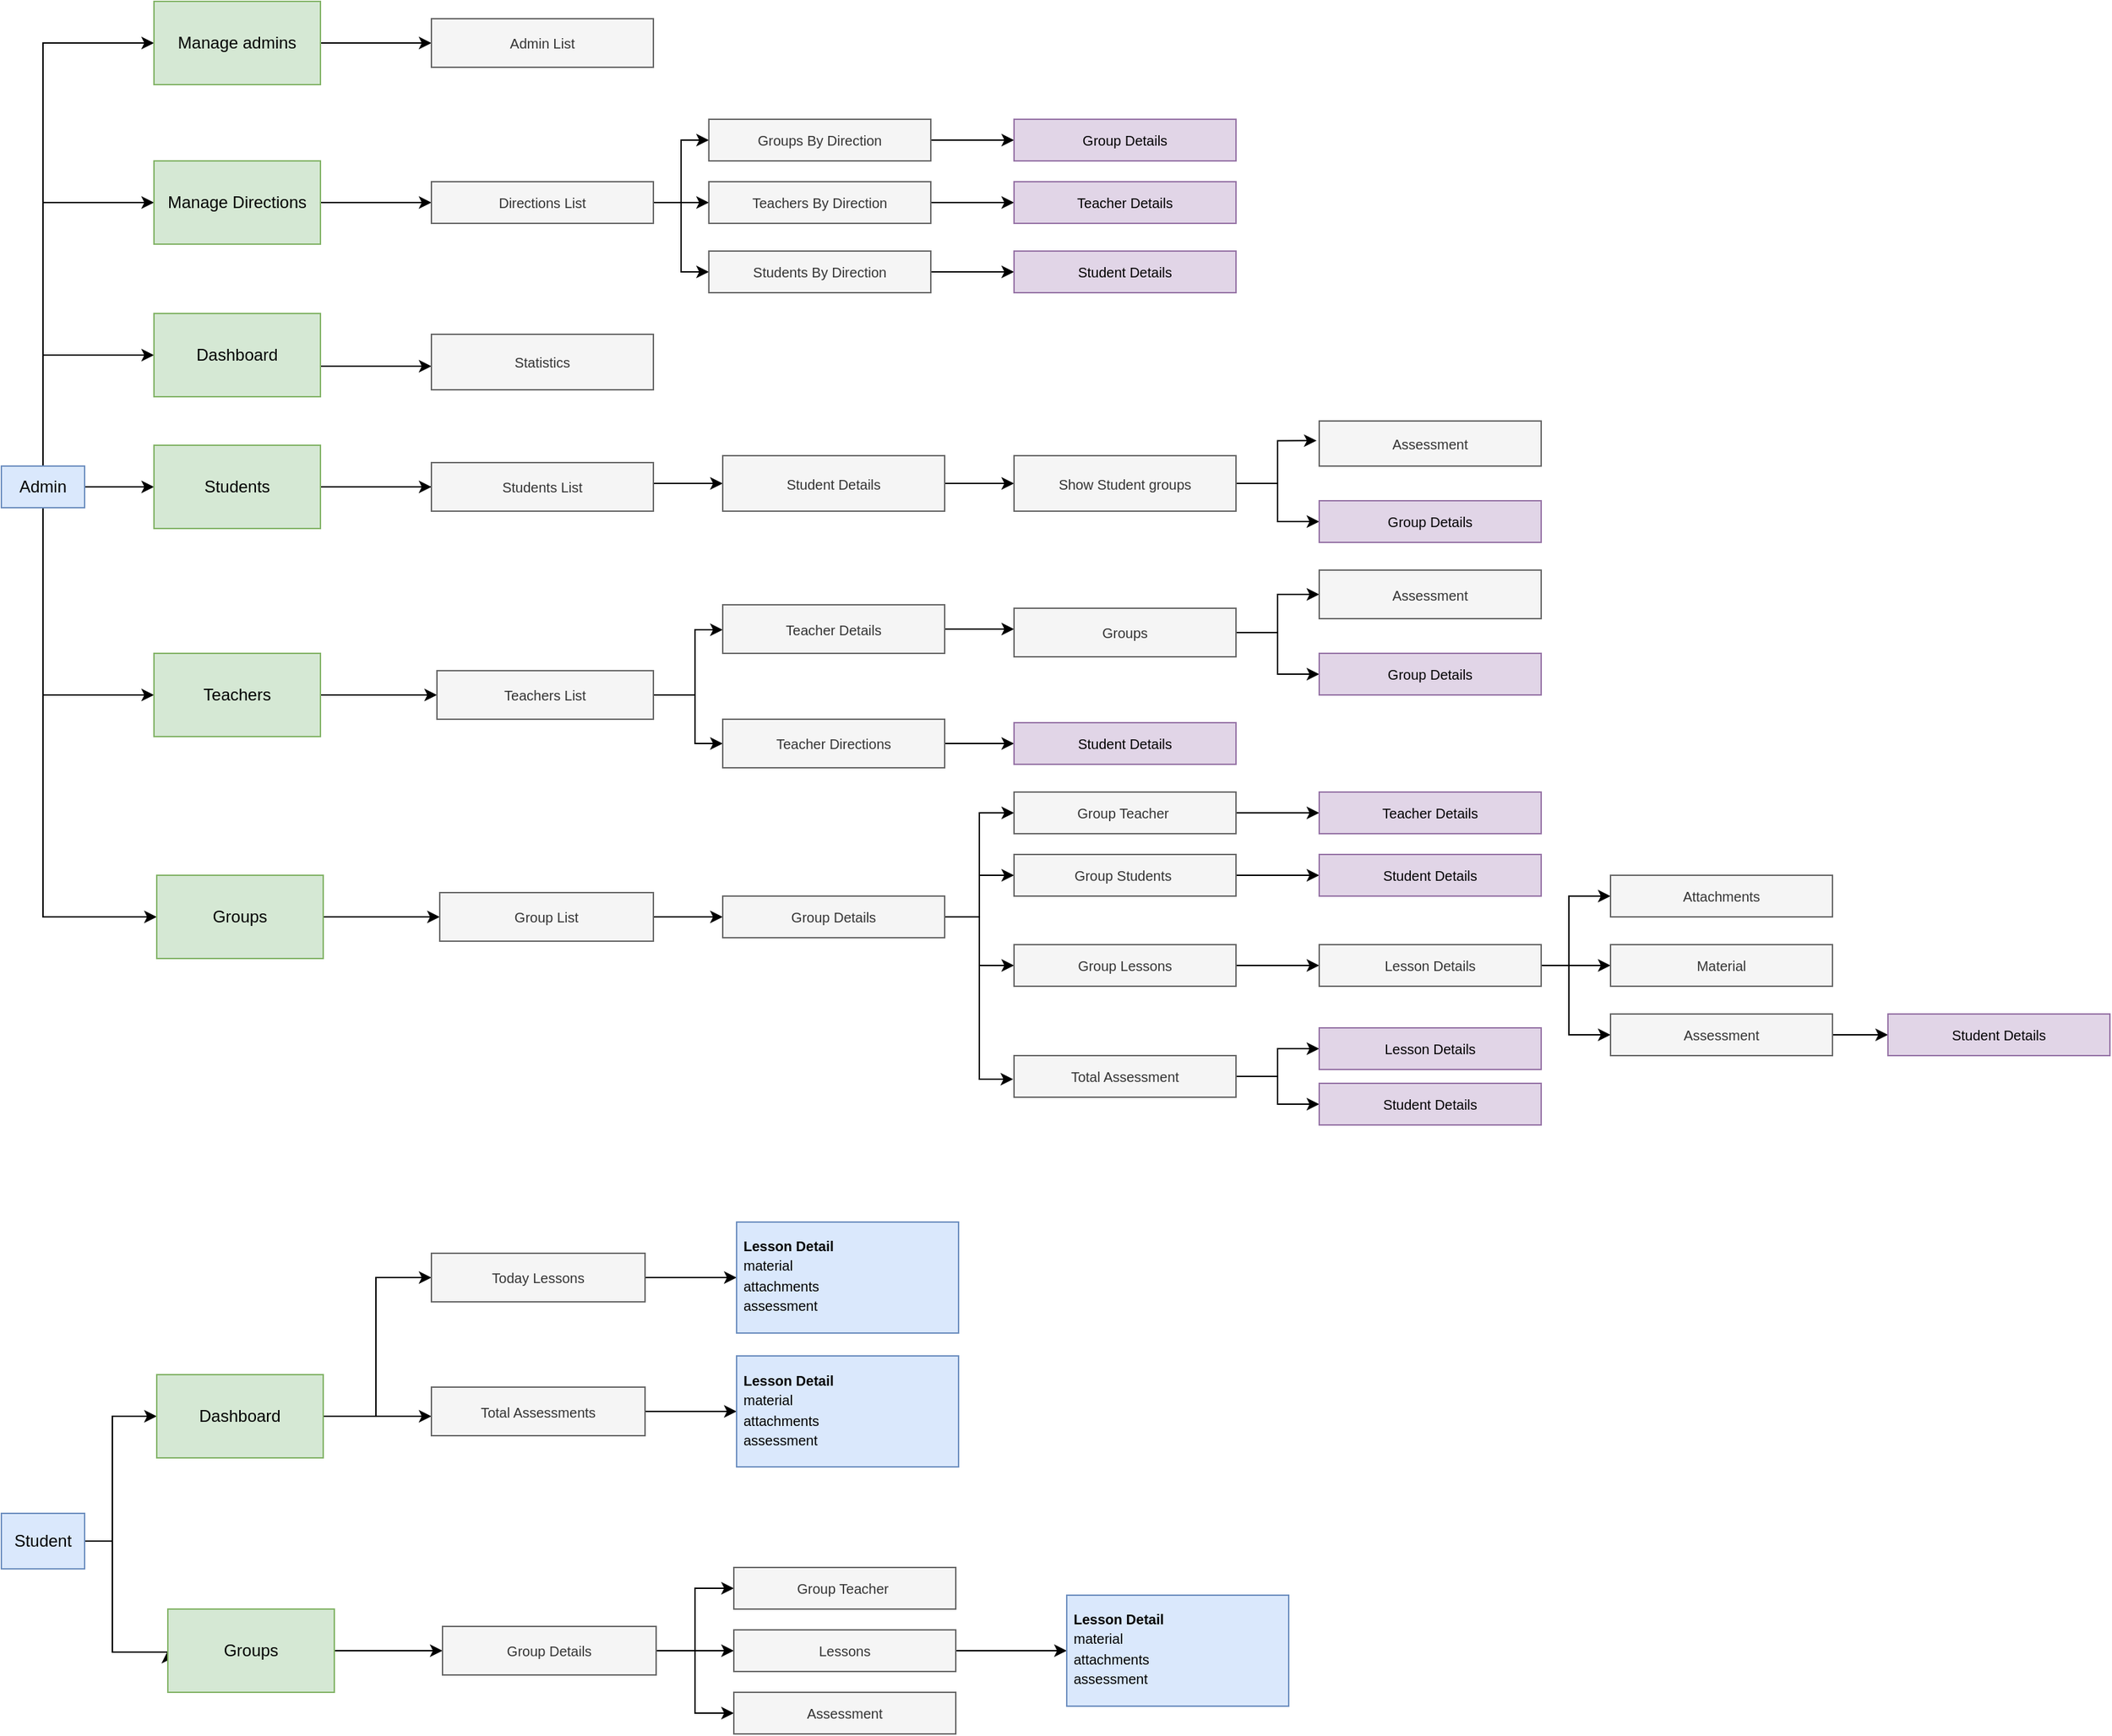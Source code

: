 <mxfile version="20.8.11" type="device"><diagram name="Страница 1" id="PsaFc5fiJgn3bIvK0TA5"><mxGraphModel dx="1387" dy="775" grid="1" gridSize="10" guides="1" tooltips="1" connect="1" arrows="1" fold="1" page="1" pageScale="1" pageWidth="827" pageHeight="1169" math="0" shadow="0"><root><mxCell id="0"/><mxCell id="1" parent="0"/><mxCell id="DuY-L4ZdNMFvmgmh90tf-4" value="" style="edgeStyle=orthogonalEdgeStyle;rounded=0;orthogonalLoop=1;jettySize=auto;html=1;" edge="1" parent="1" source="DuY-L4ZdNMFvmgmh90tf-1" target="DuY-L4ZdNMFvmgmh90tf-3"><mxGeometry relative="1" as="geometry"><Array as="points"><mxPoint x="50" y="70"/></Array></mxGeometry></mxCell><mxCell id="DuY-L4ZdNMFvmgmh90tf-12" style="edgeStyle=orthogonalEdgeStyle;rounded=0;orthogonalLoop=1;jettySize=auto;html=1;entryX=0;entryY=0.5;entryDx=0;entryDy=0;fontSize=10;" edge="1" parent="1" source="DuY-L4ZdNMFvmgmh90tf-1" target="DuY-L4ZdNMFvmgmh90tf-9"><mxGeometry relative="1" as="geometry"><Array as="points"><mxPoint x="50" y="185"/></Array></mxGeometry></mxCell><mxCell id="DuY-L4ZdNMFvmgmh90tf-14" style="edgeStyle=orthogonalEdgeStyle;rounded=0;orthogonalLoop=1;jettySize=auto;html=1;entryX=0;entryY=0.5;entryDx=0;entryDy=0;fontSize=10;" edge="1" parent="1" source="DuY-L4ZdNMFvmgmh90tf-1" target="DuY-L4ZdNMFvmgmh90tf-13"><mxGeometry relative="1" as="geometry"><Array as="points"><mxPoint x="50" y="295"/></Array></mxGeometry></mxCell><mxCell id="DuY-L4ZdNMFvmgmh90tf-18" style="edgeStyle=orthogonalEdgeStyle;rounded=0;orthogonalLoop=1;jettySize=auto;html=1;entryX=0;entryY=0.5;entryDx=0;entryDy=0;fontSize=10;" edge="1" parent="1" source="DuY-L4ZdNMFvmgmh90tf-1" target="DuY-L4ZdNMFvmgmh90tf-17"><mxGeometry relative="1" as="geometry"><Array as="points"><mxPoint x="50" y="390"/></Array></mxGeometry></mxCell><mxCell id="DuY-L4ZdNMFvmgmh90tf-30" style="edgeStyle=orthogonalEdgeStyle;rounded=0;orthogonalLoop=1;jettySize=auto;html=1;entryX=0;entryY=0.5;entryDx=0;entryDy=0;fontSize=10;" edge="1" parent="1" source="DuY-L4ZdNMFvmgmh90tf-1" target="DuY-L4ZdNMFvmgmh90tf-29"><mxGeometry relative="1" as="geometry"><Array as="points"><mxPoint x="50" y="540"/></Array></mxGeometry></mxCell><mxCell id="DuY-L4ZdNMFvmgmh90tf-91" style="edgeStyle=orthogonalEdgeStyle;rounded=0;orthogonalLoop=1;jettySize=auto;html=1;entryX=0;entryY=0.5;entryDx=0;entryDy=0;fontSize=10;" edge="1" parent="1" source="DuY-L4ZdNMFvmgmh90tf-1" target="DuY-L4ZdNMFvmgmh90tf-37"><mxGeometry relative="1" as="geometry"><Array as="points"><mxPoint x="50" y="700"/></Array></mxGeometry></mxCell><mxCell id="DuY-L4ZdNMFvmgmh90tf-1" value="Admin" style="text;html=1;strokeColor=#6c8ebf;fillColor=#dae8fc;align=center;verticalAlign=middle;whiteSpace=wrap;rounded=0;" vertex="1" parent="1"><mxGeometry x="20" y="375" width="60" height="30" as="geometry"/></mxCell><mxCell id="DuY-L4ZdNMFvmgmh90tf-8" value="" style="edgeStyle=orthogonalEdgeStyle;rounded=0;orthogonalLoop=1;jettySize=auto;html=1;" edge="1" parent="1" source="DuY-L4ZdNMFvmgmh90tf-3" target="DuY-L4ZdNMFvmgmh90tf-7"><mxGeometry relative="1" as="geometry"/></mxCell><mxCell id="DuY-L4ZdNMFvmgmh90tf-3" value="Manage admins" style="whiteSpace=wrap;html=1;fillColor=#d5e8d4;strokeColor=#82b366;rounded=0;" vertex="1" parent="1"><mxGeometry x="130" y="40" width="120" height="60" as="geometry"/></mxCell><mxCell id="DuY-L4ZdNMFvmgmh90tf-7" value="&lt;div style=&quot;text-align: left;&quot;&gt;&lt;div&gt;&lt;font style=&quot;font-size: 10px;&quot;&gt;Admin List&lt;/font&gt;&lt;/div&gt;&lt;/div&gt;" style="whiteSpace=wrap;html=1;fillColor=#f5f5f5;strokeColor=#666666;rounded=0;fontColor=#333333;" vertex="1" parent="1"><mxGeometry x="330" y="52.5" width="160" height="35" as="geometry"/></mxCell><mxCell id="DuY-L4ZdNMFvmgmh90tf-11" style="edgeStyle=orthogonalEdgeStyle;rounded=0;orthogonalLoop=1;jettySize=auto;html=1;fontSize=10;entryX=0;entryY=0.5;entryDx=0;entryDy=0;" edge="1" parent="1" source="DuY-L4ZdNMFvmgmh90tf-9" target="DuY-L4ZdNMFvmgmh90tf-10"><mxGeometry relative="1" as="geometry"><mxPoint x="330" y="200" as="targetPoint"/></mxGeometry></mxCell><mxCell id="DuY-L4ZdNMFvmgmh90tf-9" value="Manage Directions" style="whiteSpace=wrap;html=1;fillColor=#d5e8d4;strokeColor=#82b366;rounded=0;" vertex="1" parent="1"><mxGeometry x="130" y="155" width="120" height="60" as="geometry"/></mxCell><mxCell id="DuY-L4ZdNMFvmgmh90tf-54" value="" style="edgeStyle=orthogonalEdgeStyle;rounded=0;orthogonalLoop=1;jettySize=auto;html=1;fontSize=10;" edge="1" parent="1" source="DuY-L4ZdNMFvmgmh90tf-10" target="DuY-L4ZdNMFvmgmh90tf-53"><mxGeometry relative="1" as="geometry"><Array as="points"><mxPoint x="510" y="185"/><mxPoint x="510" y="140"/></Array></mxGeometry></mxCell><mxCell id="DuY-L4ZdNMFvmgmh90tf-59" style="edgeStyle=orthogonalEdgeStyle;rounded=0;orthogonalLoop=1;jettySize=auto;html=1;fontSize=10;" edge="1" parent="1" source="DuY-L4ZdNMFvmgmh90tf-10" target="DuY-L4ZdNMFvmgmh90tf-55"><mxGeometry relative="1" as="geometry"/></mxCell><mxCell id="DuY-L4ZdNMFvmgmh90tf-60" style="edgeStyle=orthogonalEdgeStyle;rounded=0;orthogonalLoop=1;jettySize=auto;html=1;entryX=0;entryY=0.5;entryDx=0;entryDy=0;fontSize=10;" edge="1" parent="1" source="DuY-L4ZdNMFvmgmh90tf-10" target="DuY-L4ZdNMFvmgmh90tf-58"><mxGeometry relative="1" as="geometry"><Array as="points"><mxPoint x="510" y="185"/><mxPoint x="510" y="235"/></Array></mxGeometry></mxCell><mxCell id="DuY-L4ZdNMFvmgmh90tf-10" value="&lt;div style=&quot;text-align: left;&quot;&gt;&lt;div&gt;&lt;span style=&quot;font-size: 10px;&quot;&gt;Directions List&lt;/span&gt;&lt;/div&gt;&lt;/div&gt;" style="whiteSpace=wrap;html=1;fillColor=#f5f5f5;strokeColor=#666666;rounded=0;fontColor=#333333;" vertex="1" parent="1"><mxGeometry x="330" y="170" width="160" height="30" as="geometry"/></mxCell><mxCell id="DuY-L4ZdNMFvmgmh90tf-16" style="edgeStyle=orthogonalEdgeStyle;rounded=0;orthogonalLoop=1;jettySize=auto;html=1;fontSize=10;" edge="1" parent="1" source="DuY-L4ZdNMFvmgmh90tf-13" target="DuY-L4ZdNMFvmgmh90tf-15"><mxGeometry relative="1" as="geometry"><Array as="points"><mxPoint x="280" y="303"/><mxPoint x="280" y="303"/></Array></mxGeometry></mxCell><mxCell id="DuY-L4ZdNMFvmgmh90tf-13" value="Dashboard" style="whiteSpace=wrap;html=1;fillColor=#d5e8d4;strokeColor=#82b366;rounded=0;" vertex="1" parent="1"><mxGeometry x="130" y="265" width="120" height="60" as="geometry"/></mxCell><mxCell id="DuY-L4ZdNMFvmgmh90tf-15" value="Statistics" style="whiteSpace=wrap;html=1;fillColor=#f5f5f5;strokeColor=#666666;rounded=0;fontColor=#333333;fontSize=10;" vertex="1" parent="1"><mxGeometry x="330" y="280" width="160" height="40" as="geometry"/></mxCell><mxCell id="DuY-L4ZdNMFvmgmh90tf-20" style="edgeStyle=orthogonalEdgeStyle;rounded=0;orthogonalLoop=1;jettySize=auto;html=1;entryX=0;entryY=0.5;entryDx=0;entryDy=0;fontSize=10;" edge="1" parent="1" source="DuY-L4ZdNMFvmgmh90tf-17" target="DuY-L4ZdNMFvmgmh90tf-19"><mxGeometry relative="1" as="geometry"/></mxCell><mxCell id="DuY-L4ZdNMFvmgmh90tf-24" style="edgeStyle=orthogonalEdgeStyle;rounded=0;orthogonalLoop=1;jettySize=auto;html=1;entryX=0;entryY=0.5;entryDx=0;entryDy=0;fontSize=10;" edge="1" parent="1" source="DuY-L4ZdNMFvmgmh90tf-17" target="DuY-L4ZdNMFvmgmh90tf-23"><mxGeometry relative="1" as="geometry"/></mxCell><mxCell id="DuY-L4ZdNMFvmgmh90tf-17" value="Students" style="whiteSpace=wrap;html=1;fillColor=#d5e8d4;strokeColor=#82b366;rounded=0;" vertex="1" parent="1"><mxGeometry x="130" y="360" width="120" height="60" as="geometry"/></mxCell><mxCell id="DuY-L4ZdNMFvmgmh90tf-19" value="&lt;div style=&quot;text-align: left;&quot;&gt;&lt;div&gt;&lt;span style=&quot;font-size: 10px;&quot;&gt;Students List&lt;/span&gt;&lt;/div&gt;&lt;/div&gt;" style="whiteSpace=wrap;html=1;fillColor=#f5f5f5;strokeColor=#666666;rounded=0;fontColor=#333333;" vertex="1" parent="1"><mxGeometry x="330" y="372.5" width="160" height="35" as="geometry"/></mxCell><mxCell id="DuY-L4ZdNMFvmgmh90tf-52" style="edgeStyle=orthogonalEdgeStyle;rounded=0;orthogonalLoop=1;jettySize=auto;html=1;entryX=0;entryY=0.5;entryDx=0;entryDy=0;fontSize=10;" edge="1" parent="1" source="DuY-L4ZdNMFvmgmh90tf-23" target="DuY-L4ZdNMFvmgmh90tf-51"><mxGeometry relative="1" as="geometry"/></mxCell><mxCell id="DuY-L4ZdNMFvmgmh90tf-23" value="&lt;div style=&quot;text-align: left;&quot;&gt;&lt;div&gt;&lt;span style=&quot;font-size: 10px;&quot;&gt;Student Details&lt;/span&gt;&lt;/div&gt;&lt;/div&gt;" style="whiteSpace=wrap;html=1;fillColor=#f5f5f5;strokeColor=#666666;rounded=0;fontColor=#333333;" vertex="1" parent="1"><mxGeometry x="540" y="367.5" width="160" height="40" as="geometry"/></mxCell><mxCell id="DuY-L4ZdNMFvmgmh90tf-32" style="edgeStyle=orthogonalEdgeStyle;rounded=0;orthogonalLoop=1;jettySize=auto;html=1;entryX=0;entryY=0.5;entryDx=0;entryDy=0;fontSize=10;" edge="1" parent="1" source="DuY-L4ZdNMFvmgmh90tf-29"><mxGeometry relative="1" as="geometry"><mxPoint x="334" y="540" as="targetPoint"/></mxGeometry></mxCell><mxCell id="DuY-L4ZdNMFvmgmh90tf-29" value="Teachers" style="whiteSpace=wrap;html=1;fillColor=#d5e8d4;strokeColor=#82b366;rounded=0;" vertex="1" parent="1"><mxGeometry x="130" y="510" width="120" height="60" as="geometry"/></mxCell><mxCell id="DuY-L4ZdNMFvmgmh90tf-40" style="edgeStyle=orthogonalEdgeStyle;rounded=0;orthogonalLoop=1;jettySize=auto;html=1;entryX=0;entryY=0.5;entryDx=0;entryDy=0;fontSize=10;" edge="1" parent="1" source="DuY-L4ZdNMFvmgmh90tf-37" target="DuY-L4ZdNMFvmgmh90tf-92"><mxGeometry relative="1" as="geometry"><mxPoint x="336" y="700" as="targetPoint"/></mxGeometry></mxCell><mxCell id="DuY-L4ZdNMFvmgmh90tf-37" value="Groups" style="whiteSpace=wrap;html=1;fillColor=#d5e8d4;strokeColor=#82b366;rounded=0;" vertex="1" parent="1"><mxGeometry x="132" y="670" width="120" height="60" as="geometry"/></mxCell><mxCell id="DuY-L4ZdNMFvmgmh90tf-48" value="&lt;div style=&quot;text-align: left;&quot;&gt;&lt;span style=&quot;font-size: 10px;&quot;&gt;Assessment&lt;/span&gt;&lt;/div&gt;" style="whiteSpace=wrap;html=1;fillColor=#f5f5f5;strokeColor=#666666;rounded=0;fontColor=#333333;" vertex="1" parent="1"><mxGeometry x="970" y="342.5" width="160" height="32.5" as="geometry"/></mxCell><mxCell id="DuY-L4ZdNMFvmgmh90tf-73" value="" style="edgeStyle=orthogonalEdgeStyle;rounded=0;orthogonalLoop=1;jettySize=auto;html=1;fontSize=10;" edge="1" parent="1" source="DuY-L4ZdNMFvmgmh90tf-51" target="DuY-L4ZdNMFvmgmh90tf-72"><mxGeometry relative="1" as="geometry"/></mxCell><mxCell id="DuY-L4ZdNMFvmgmh90tf-87" style="edgeStyle=orthogonalEdgeStyle;rounded=0;orthogonalLoop=1;jettySize=auto;html=1;entryX=-0.012;entryY=0.436;entryDx=0;entryDy=0;entryPerimeter=0;fontSize=10;" edge="1" parent="1" source="DuY-L4ZdNMFvmgmh90tf-51" target="DuY-L4ZdNMFvmgmh90tf-48"><mxGeometry relative="1" as="geometry"/></mxCell><mxCell id="DuY-L4ZdNMFvmgmh90tf-51" value="&lt;div style=&quot;&quot;&gt;&lt;span style=&quot;font-size: 10px;&quot;&gt;Show Student groups&lt;/span&gt;&lt;/div&gt;" style="whiteSpace=wrap;html=1;fillColor=#f5f5f5;strokeColor=#666666;rounded=0;fontColor=#333333;align=center;" vertex="1" parent="1"><mxGeometry x="750" y="367.5" width="160" height="40" as="geometry"/></mxCell><mxCell id="DuY-L4ZdNMFvmgmh90tf-75" value="" style="edgeStyle=orthogonalEdgeStyle;rounded=0;orthogonalLoop=1;jettySize=auto;html=1;fontSize=10;" edge="1" parent="1" source="DuY-L4ZdNMFvmgmh90tf-53" target="DuY-L4ZdNMFvmgmh90tf-74"><mxGeometry relative="1" as="geometry"/></mxCell><mxCell id="DuY-L4ZdNMFvmgmh90tf-53" value="&lt;div style=&quot;text-align: left;&quot;&gt;&lt;div&gt;&lt;span style=&quot;font-size: 10px;&quot;&gt;Groups By Direction&lt;/span&gt;&lt;/div&gt;&lt;/div&gt;" style="whiteSpace=wrap;html=1;fillColor=#f5f5f5;strokeColor=#666666;rounded=0;fontColor=#333333;" vertex="1" parent="1"><mxGeometry x="530" y="125" width="160" height="30" as="geometry"/></mxCell><mxCell id="DuY-L4ZdNMFvmgmh90tf-80" style="edgeStyle=orthogonalEdgeStyle;rounded=0;orthogonalLoop=1;jettySize=auto;html=1;entryX=0;entryY=0.5;entryDx=0;entryDy=0;fontSize=10;" edge="1" parent="1" source="DuY-L4ZdNMFvmgmh90tf-55" target="DuY-L4ZdNMFvmgmh90tf-78"><mxGeometry relative="1" as="geometry"/></mxCell><mxCell id="DuY-L4ZdNMFvmgmh90tf-55" value="&lt;div style=&quot;text-align: left;&quot;&gt;&lt;div&gt;&lt;span style=&quot;font-size: 10px;&quot;&gt;Teachers By Direction&lt;/span&gt;&lt;/div&gt;&lt;/div&gt;" style="whiteSpace=wrap;html=1;fillColor=#f5f5f5;strokeColor=#666666;rounded=0;fontColor=#333333;" vertex="1" parent="1"><mxGeometry x="530" y="170" width="160" height="30" as="geometry"/></mxCell><mxCell id="DuY-L4ZdNMFvmgmh90tf-81" style="edgeStyle=orthogonalEdgeStyle;rounded=0;orthogonalLoop=1;jettySize=auto;html=1;entryX=0;entryY=0.5;entryDx=0;entryDy=0;fontSize=10;" edge="1" parent="1" source="DuY-L4ZdNMFvmgmh90tf-58" target="DuY-L4ZdNMFvmgmh90tf-79"><mxGeometry relative="1" as="geometry"/></mxCell><mxCell id="DuY-L4ZdNMFvmgmh90tf-58" value="&lt;div style=&quot;text-align: left;&quot;&gt;&lt;span style=&quot;font-size: 10px;&quot;&gt;Students By Direction&lt;/span&gt;&lt;/div&gt;" style="whiteSpace=wrap;html=1;fillColor=#f5f5f5;strokeColor=#666666;rounded=0;fontColor=#333333;" vertex="1" parent="1"><mxGeometry x="530" y="220" width="160" height="30" as="geometry"/></mxCell><mxCell id="DuY-L4ZdNMFvmgmh90tf-64" value="" style="edgeStyle=orthogonalEdgeStyle;rounded=0;orthogonalLoop=1;jettySize=auto;html=1;fontSize=10;" edge="1" parent="1" source="DuY-L4ZdNMFvmgmh90tf-61" target="DuY-L4ZdNMFvmgmh90tf-63"><mxGeometry relative="1" as="geometry"><Array as="points"><mxPoint x="520" y="540"/><mxPoint x="520" y="493"/></Array></mxGeometry></mxCell><mxCell id="DuY-L4ZdNMFvmgmh90tf-71" style="edgeStyle=orthogonalEdgeStyle;rounded=0;orthogonalLoop=1;jettySize=auto;html=1;fontSize=10;" edge="1" parent="1" source="DuY-L4ZdNMFvmgmh90tf-61" target="DuY-L4ZdNMFvmgmh90tf-70"><mxGeometry relative="1" as="geometry"><Array as="points"><mxPoint x="520" y="540"/><mxPoint x="520" y="575"/></Array></mxGeometry></mxCell><mxCell id="DuY-L4ZdNMFvmgmh90tf-61" value="&lt;div style=&quot;text-align: left;&quot;&gt;&lt;div&gt;&lt;span style=&quot;font-size: 10px;&quot;&gt;Teachers List&lt;/span&gt;&lt;/div&gt;&lt;/div&gt;" style="whiteSpace=wrap;html=1;fillColor=#f5f5f5;strokeColor=#666666;rounded=0;fontColor=#333333;" vertex="1" parent="1"><mxGeometry x="334" y="522.5" width="156" height="35" as="geometry"/></mxCell><mxCell id="DuY-L4ZdNMFvmgmh90tf-66" value="" style="edgeStyle=orthogonalEdgeStyle;rounded=0;orthogonalLoop=1;jettySize=auto;html=1;fontSize=10;" edge="1" parent="1" source="DuY-L4ZdNMFvmgmh90tf-63" target="DuY-L4ZdNMFvmgmh90tf-65"><mxGeometry relative="1" as="geometry"><Array as="points"><mxPoint x="740" y="493"/><mxPoint x="740" y="493"/></Array></mxGeometry></mxCell><mxCell id="DuY-L4ZdNMFvmgmh90tf-63" value="&lt;div style=&quot;text-align: left;&quot;&gt;&lt;div&gt;&lt;span style=&quot;font-size: 10px;&quot;&gt;Teacher Details&lt;/span&gt;&lt;/div&gt;&lt;/div&gt;" style="whiteSpace=wrap;html=1;fillColor=#f5f5f5;strokeColor=#666666;rounded=0;fontColor=#333333;" vertex="1" parent="1"><mxGeometry x="540" y="475" width="160" height="35" as="geometry"/></mxCell><mxCell id="DuY-L4ZdNMFvmgmh90tf-85" style="edgeStyle=orthogonalEdgeStyle;rounded=0;orthogonalLoop=1;jettySize=auto;html=1;entryX=0;entryY=0.5;entryDx=0;entryDy=0;fontSize=10;" edge="1" parent="1" source="DuY-L4ZdNMFvmgmh90tf-65" target="DuY-L4ZdNMFvmgmh90tf-83"><mxGeometry relative="1" as="geometry"/></mxCell><mxCell id="DuY-L4ZdNMFvmgmh90tf-96" style="edgeStyle=orthogonalEdgeStyle;rounded=0;orthogonalLoop=1;jettySize=auto;html=1;entryX=0;entryY=0.5;entryDx=0;entryDy=0;fontSize=10;" edge="1" parent="1" source="DuY-L4ZdNMFvmgmh90tf-65" target="DuY-L4ZdNMFvmgmh90tf-84"><mxGeometry relative="1" as="geometry"/></mxCell><mxCell id="DuY-L4ZdNMFvmgmh90tf-65" value="&lt;div style=&quot;text-align: left;&quot;&gt;&lt;div&gt;&lt;span style=&quot;font-size: 10px;&quot;&gt;Groups&lt;/span&gt;&lt;/div&gt;&lt;/div&gt;" style="whiteSpace=wrap;html=1;fillColor=#f5f5f5;strokeColor=#666666;rounded=0;fontColor=#333333;" vertex="1" parent="1"><mxGeometry x="750" y="477.5" width="160" height="35" as="geometry"/></mxCell><mxCell id="DuY-L4ZdNMFvmgmh90tf-90" style="edgeStyle=orthogonalEdgeStyle;rounded=0;orthogonalLoop=1;jettySize=auto;html=1;entryX=0;entryY=0.5;entryDx=0;entryDy=0;fontSize=10;" edge="1" parent="1" source="DuY-L4ZdNMFvmgmh90tf-70" target="DuY-L4ZdNMFvmgmh90tf-88"><mxGeometry relative="1" as="geometry"/></mxCell><mxCell id="DuY-L4ZdNMFvmgmh90tf-70" value="&lt;div style=&quot;text-align: left;&quot;&gt;&lt;div&gt;&lt;span style=&quot;font-size: 10px;&quot;&gt;Teacher Directions&lt;/span&gt;&lt;/div&gt;&lt;/div&gt;" style="whiteSpace=wrap;html=1;fillColor=#f5f5f5;strokeColor=#666666;rounded=0;fontColor=#333333;" vertex="1" parent="1"><mxGeometry x="540" y="557.5" width="160" height="35" as="geometry"/></mxCell><mxCell id="DuY-L4ZdNMFvmgmh90tf-72" value="&lt;div style=&quot;&quot;&gt;&lt;font style=&quot;font-size: 10px;&quot;&gt;Group Details&lt;/font&gt;&lt;br&gt;&lt;/div&gt;" style="whiteSpace=wrap;html=1;fillColor=#e1d5e7;strokeColor=#9673a6;rounded=0;align=center;" vertex="1" parent="1"><mxGeometry x="970" y="400" width="160" height="30" as="geometry"/></mxCell><mxCell id="DuY-L4ZdNMFvmgmh90tf-74" value="&lt;div style=&quot;text-align: left;&quot;&gt;&lt;div&gt;&lt;span style=&quot;font-size: 10px;&quot;&gt;Group Details&lt;/span&gt;&lt;/div&gt;&lt;/div&gt;" style="whiteSpace=wrap;html=1;fillColor=#e1d5e7;strokeColor=#9673a6;rounded=0;" vertex="1" parent="1"><mxGeometry x="750" y="125" width="160" height="30" as="geometry"/></mxCell><mxCell id="DuY-L4ZdNMFvmgmh90tf-78" value="&lt;div style=&quot;text-align: left;&quot;&gt;&lt;div&gt;&lt;span style=&quot;font-size: 10px;&quot;&gt;Teacher Details&lt;/span&gt;&lt;/div&gt;&lt;/div&gt;" style="whiteSpace=wrap;html=1;fillColor=#e1d5e7;strokeColor=#9673a6;rounded=0;" vertex="1" parent="1"><mxGeometry x="750" y="170" width="160" height="30" as="geometry"/></mxCell><mxCell id="DuY-L4ZdNMFvmgmh90tf-79" value="&lt;div style=&quot;text-align: left;&quot;&gt;&lt;div&gt;&lt;span style=&quot;font-size: 10px;&quot;&gt;Student Details&lt;/span&gt;&lt;/div&gt;&lt;/div&gt;" style="whiteSpace=wrap;html=1;fillColor=#e1d5e7;strokeColor=#9673a6;rounded=0;" vertex="1" parent="1"><mxGeometry x="750" y="220" width="160" height="30" as="geometry"/></mxCell><mxCell id="DuY-L4ZdNMFvmgmh90tf-83" value="&lt;div style=&quot;text-align: left;&quot;&gt;&lt;span style=&quot;font-size: 10px;&quot;&gt;Assessment&lt;/span&gt;&lt;/div&gt;" style="whiteSpace=wrap;html=1;fillColor=#f5f5f5;strokeColor=#666666;rounded=0;fontColor=#333333;" vertex="1" parent="1"><mxGeometry x="970" y="450" width="160" height="35" as="geometry"/></mxCell><mxCell id="DuY-L4ZdNMFvmgmh90tf-84" value="&lt;div style=&quot;&quot;&gt;&lt;span style=&quot;font-size: 10px;&quot;&gt;Group Details&lt;/span&gt;&lt;/div&gt;" style="whiteSpace=wrap;html=1;fillColor=#e1d5e7;strokeColor=#9673a6;rounded=0;align=center;" vertex="1" parent="1"><mxGeometry x="970" y="510" width="160" height="30" as="geometry"/></mxCell><mxCell id="DuY-L4ZdNMFvmgmh90tf-88" value="&lt;div style=&quot;text-align: left;&quot;&gt;&lt;div&gt;&lt;span style=&quot;font-size: 10px;&quot;&gt;Student Details&lt;/span&gt;&lt;/div&gt;&lt;/div&gt;" style="whiteSpace=wrap;html=1;fillColor=#e1d5e7;strokeColor=#9673a6;rounded=0;" vertex="1" parent="1"><mxGeometry x="750" y="560" width="160" height="30" as="geometry"/></mxCell><mxCell id="DuY-L4ZdNMFvmgmh90tf-94" style="edgeStyle=orthogonalEdgeStyle;rounded=0;orthogonalLoop=1;jettySize=auto;html=1;entryX=0;entryY=0.5;entryDx=0;entryDy=0;fontSize=10;" edge="1" parent="1" source="DuY-L4ZdNMFvmgmh90tf-92" target="DuY-L4ZdNMFvmgmh90tf-93"><mxGeometry relative="1" as="geometry"/></mxCell><mxCell id="DuY-L4ZdNMFvmgmh90tf-92" value="&lt;div style=&quot;text-align: left;&quot;&gt;&lt;div&gt;&lt;span style=&quot;font-size: 10px;&quot;&gt;Group List&lt;/span&gt;&lt;/div&gt;&lt;/div&gt;" style="whiteSpace=wrap;html=1;fillColor=#f5f5f5;strokeColor=#666666;rounded=0;fontColor=#333333;" vertex="1" parent="1"><mxGeometry x="336" y="682.5" width="154" height="35" as="geometry"/></mxCell><mxCell id="DuY-L4ZdNMFvmgmh90tf-98" style="edgeStyle=orthogonalEdgeStyle;rounded=0;orthogonalLoop=1;jettySize=auto;html=1;entryX=0;entryY=0.5;entryDx=0;entryDy=0;fontSize=10;" edge="1" parent="1" source="DuY-L4ZdNMFvmgmh90tf-93" target="DuY-L4ZdNMFvmgmh90tf-97"><mxGeometry relative="1" as="geometry"/></mxCell><mxCell id="DuY-L4ZdNMFvmgmh90tf-100" style="edgeStyle=orthogonalEdgeStyle;rounded=0;orthogonalLoop=1;jettySize=auto;html=1;entryX=0;entryY=0.5;entryDx=0;entryDy=0;fontSize=10;" edge="1" parent="1" source="DuY-L4ZdNMFvmgmh90tf-93" target="DuY-L4ZdNMFvmgmh90tf-99"><mxGeometry relative="1" as="geometry"/></mxCell><mxCell id="DuY-L4ZdNMFvmgmh90tf-103" style="edgeStyle=orthogonalEdgeStyle;rounded=0;orthogonalLoop=1;jettySize=auto;html=1;entryX=0;entryY=0.5;entryDx=0;entryDy=0;fontSize=10;" edge="1" parent="1" source="DuY-L4ZdNMFvmgmh90tf-93" target="DuY-L4ZdNMFvmgmh90tf-101"><mxGeometry relative="1" as="geometry"/></mxCell><mxCell id="DuY-L4ZdNMFvmgmh90tf-104" style="edgeStyle=orthogonalEdgeStyle;rounded=0;orthogonalLoop=1;jettySize=auto;html=1;entryX=-0.004;entryY=0.567;entryDx=0;entryDy=0;entryPerimeter=0;fontSize=10;" edge="1" parent="1" source="DuY-L4ZdNMFvmgmh90tf-93" target="DuY-L4ZdNMFvmgmh90tf-102"><mxGeometry relative="1" as="geometry"/></mxCell><mxCell id="DuY-L4ZdNMFvmgmh90tf-93" value="&lt;div style=&quot;text-align: left;&quot;&gt;&lt;div&gt;&lt;span style=&quot;font-size: 10px;&quot;&gt;Group Details&lt;/span&gt;&lt;/div&gt;&lt;/div&gt;" style="whiteSpace=wrap;html=1;fillColor=#f5f5f5;strokeColor=#666666;rounded=0;fontColor=#333333;" vertex="1" parent="1"><mxGeometry x="540" y="685" width="160" height="30" as="geometry"/></mxCell><mxCell id="DuY-L4ZdNMFvmgmh90tf-107" style="edgeStyle=orthogonalEdgeStyle;rounded=0;orthogonalLoop=1;jettySize=auto;html=1;entryX=0;entryY=0.5;entryDx=0;entryDy=0;fontSize=10;" edge="1" parent="1" source="DuY-L4ZdNMFvmgmh90tf-97" target="DuY-L4ZdNMFvmgmh90tf-105"><mxGeometry relative="1" as="geometry"/></mxCell><mxCell id="DuY-L4ZdNMFvmgmh90tf-97" value="&lt;div style=&quot;text-align: left;&quot;&gt;&lt;div&gt;&lt;span style=&quot;font-size: 10px;&quot;&gt;Group Teacher&amp;nbsp;&lt;/span&gt;&lt;/div&gt;&lt;/div&gt;" style="whiteSpace=wrap;html=1;fillColor=#f5f5f5;strokeColor=#666666;rounded=0;fontColor=#333333;" vertex="1" parent="1"><mxGeometry x="750" y="610" width="160" height="30" as="geometry"/></mxCell><mxCell id="DuY-L4ZdNMFvmgmh90tf-108" style="edgeStyle=orthogonalEdgeStyle;rounded=0;orthogonalLoop=1;jettySize=auto;html=1;entryX=0;entryY=0.5;entryDx=0;entryDy=0;fontSize=10;" edge="1" parent="1" source="DuY-L4ZdNMFvmgmh90tf-99" target="DuY-L4ZdNMFvmgmh90tf-106"><mxGeometry relative="1" as="geometry"/></mxCell><mxCell id="DuY-L4ZdNMFvmgmh90tf-99" value="&lt;div style=&quot;text-align: left;&quot;&gt;&lt;div&gt;&lt;span style=&quot;font-size: 10px;&quot;&gt;Group Students&amp;nbsp;&lt;/span&gt;&lt;/div&gt;&lt;/div&gt;" style="whiteSpace=wrap;html=1;fillColor=#f5f5f5;strokeColor=#666666;rounded=0;fontColor=#333333;" vertex="1" parent="1"><mxGeometry x="750" y="655" width="160" height="30" as="geometry"/></mxCell><mxCell id="DuY-L4ZdNMFvmgmh90tf-110" style="edgeStyle=orthogonalEdgeStyle;rounded=0;orthogonalLoop=1;jettySize=auto;html=1;entryX=0;entryY=0.5;entryDx=0;entryDy=0;fontSize=10;" edge="1" parent="1" source="DuY-L4ZdNMFvmgmh90tf-101" target="DuY-L4ZdNMFvmgmh90tf-109"><mxGeometry relative="1" as="geometry"/></mxCell><mxCell id="DuY-L4ZdNMFvmgmh90tf-101" value="&lt;div style=&quot;text-align: left;&quot;&gt;&lt;div&gt;&lt;span style=&quot;font-size: 10px;&quot;&gt;Group Lessons&lt;/span&gt;&lt;/div&gt;&lt;/div&gt;" style="whiteSpace=wrap;html=1;fillColor=#f5f5f5;strokeColor=#666666;rounded=0;fontColor=#333333;" vertex="1" parent="1"><mxGeometry x="750" y="720" width="160" height="30" as="geometry"/></mxCell><mxCell id="DuY-L4ZdNMFvmgmh90tf-117" style="edgeStyle=orthogonalEdgeStyle;rounded=0;orthogonalLoop=1;jettySize=auto;html=1;entryX=0;entryY=0.5;entryDx=0;entryDy=0;fontSize=10;" edge="1" parent="1" source="DuY-L4ZdNMFvmgmh90tf-102" target="DuY-L4ZdNMFvmgmh90tf-116"><mxGeometry relative="1" as="geometry"/></mxCell><mxCell id="DuY-L4ZdNMFvmgmh90tf-120" style="edgeStyle=orthogonalEdgeStyle;rounded=0;orthogonalLoop=1;jettySize=auto;html=1;fontSize=10;" edge="1" parent="1" source="DuY-L4ZdNMFvmgmh90tf-102" target="DuY-L4ZdNMFvmgmh90tf-119"><mxGeometry relative="1" as="geometry"/></mxCell><mxCell id="DuY-L4ZdNMFvmgmh90tf-102" value="&lt;div style=&quot;text-align: left;&quot;&gt;&lt;div&gt;&lt;span style=&quot;font-size: 10px;&quot;&gt;Total Assessment&lt;/span&gt;&lt;/div&gt;&lt;/div&gt;" style="whiteSpace=wrap;html=1;fillColor=#f5f5f5;strokeColor=#666666;rounded=0;fontColor=#333333;" vertex="1" parent="1"><mxGeometry x="750" y="800" width="160" height="30" as="geometry"/></mxCell><mxCell id="DuY-L4ZdNMFvmgmh90tf-105" value="&lt;div style=&quot;text-align: left;&quot;&gt;&lt;div&gt;&lt;span style=&quot;font-size: 10px;&quot;&gt;Teacher Details&lt;/span&gt;&lt;/div&gt;&lt;/div&gt;" style="whiteSpace=wrap;html=1;fillColor=#e1d5e7;strokeColor=#9673a6;rounded=0;" vertex="1" parent="1"><mxGeometry x="970" y="610" width="160" height="30" as="geometry"/></mxCell><mxCell id="DuY-L4ZdNMFvmgmh90tf-106" value="&lt;div style=&quot;text-align: left;&quot;&gt;&lt;div&gt;&lt;span style=&quot;font-size: 10px;&quot;&gt;Student Details&lt;/span&gt;&lt;/div&gt;&lt;/div&gt;" style="whiteSpace=wrap;html=1;fillColor=#e1d5e7;strokeColor=#9673a6;rounded=0;" vertex="1" parent="1"><mxGeometry x="970" y="655" width="160" height="30" as="geometry"/></mxCell><mxCell id="DuY-L4ZdNMFvmgmh90tf-114" style="edgeStyle=orthogonalEdgeStyle;rounded=0;orthogonalLoop=1;jettySize=auto;html=1;entryX=0;entryY=0.5;entryDx=0;entryDy=0;fontSize=10;" edge="1" parent="1" source="DuY-L4ZdNMFvmgmh90tf-109" target="DuY-L4ZdNMFvmgmh90tf-112"><mxGeometry relative="1" as="geometry"><Array as="points"><mxPoint x="1170" y="735"/><mxPoint x="1170" y="735"/></Array></mxGeometry></mxCell><mxCell id="DuY-L4ZdNMFvmgmh90tf-115" style="edgeStyle=orthogonalEdgeStyle;rounded=0;orthogonalLoop=1;jettySize=auto;html=1;fontSize=10;" edge="1" parent="1" source="DuY-L4ZdNMFvmgmh90tf-109" target="DuY-L4ZdNMFvmgmh90tf-113"><mxGeometry relative="1" as="geometry"><Array as="points"><mxPoint x="1150" y="735"/><mxPoint x="1150" y="785"/></Array></mxGeometry></mxCell><mxCell id="DuY-L4ZdNMFvmgmh90tf-122" style="edgeStyle=orthogonalEdgeStyle;rounded=0;orthogonalLoop=1;jettySize=auto;html=1;entryX=0;entryY=0.5;entryDx=0;entryDy=0;fontSize=10;" edge="1" parent="1" source="DuY-L4ZdNMFvmgmh90tf-109" target="DuY-L4ZdNMFvmgmh90tf-121"><mxGeometry relative="1" as="geometry"><Array as="points"><mxPoint x="1150" y="735"/><mxPoint x="1150" y="685"/></Array></mxGeometry></mxCell><mxCell id="DuY-L4ZdNMFvmgmh90tf-109" value="&lt;div style=&quot;text-align: left;&quot;&gt;&lt;div&gt;&lt;span style=&quot;font-size: 10px;&quot;&gt;Lesson Details&lt;/span&gt;&lt;/div&gt;&lt;/div&gt;" style="whiteSpace=wrap;html=1;fillColor=#f5f5f5;strokeColor=#666666;rounded=0;fontColor=#333333;" vertex="1" parent="1"><mxGeometry x="970" y="720" width="160" height="30" as="geometry"/></mxCell><mxCell id="DuY-L4ZdNMFvmgmh90tf-112" value="&lt;div style=&quot;text-align: left;&quot;&gt;&lt;div&gt;&lt;span style=&quot;font-size: 10px;&quot;&gt;Material&lt;/span&gt;&lt;/div&gt;&lt;/div&gt;" style="whiteSpace=wrap;html=1;fillColor=#f5f5f5;strokeColor=#666666;rounded=0;fontColor=#333333;" vertex="1" parent="1"><mxGeometry x="1180" y="720" width="160" height="30" as="geometry"/></mxCell><mxCell id="DuY-L4ZdNMFvmgmh90tf-124" style="edgeStyle=orthogonalEdgeStyle;rounded=0;orthogonalLoop=1;jettySize=auto;html=1;entryX=0;entryY=0.5;entryDx=0;entryDy=0;fontSize=10;" edge="1" parent="1" source="DuY-L4ZdNMFvmgmh90tf-113" target="DuY-L4ZdNMFvmgmh90tf-123"><mxGeometry relative="1" as="geometry"/></mxCell><mxCell id="DuY-L4ZdNMFvmgmh90tf-113" value="&lt;div style=&quot;text-align: left;&quot;&gt;&lt;div&gt;&lt;span style=&quot;font-size: 10px;&quot;&gt;Assessment&lt;/span&gt;&lt;/div&gt;&lt;/div&gt;" style="whiteSpace=wrap;html=1;fillColor=#f5f5f5;strokeColor=#666666;rounded=0;fontColor=#333333;" vertex="1" parent="1"><mxGeometry x="1180" y="770" width="160" height="30" as="geometry"/></mxCell><mxCell id="DuY-L4ZdNMFvmgmh90tf-116" value="&lt;div style=&quot;text-align: left;&quot;&gt;&lt;div&gt;&lt;span style=&quot;font-size: 10px;&quot;&gt;Student Details&lt;/span&gt;&lt;/div&gt;&lt;/div&gt;" style="whiteSpace=wrap;html=1;fillColor=#e1d5e7;strokeColor=#9673a6;rounded=0;" vertex="1" parent="1"><mxGeometry x="970" y="820" width="160" height="30" as="geometry"/></mxCell><mxCell id="DuY-L4ZdNMFvmgmh90tf-119" value="&lt;div style=&quot;text-align: left;&quot;&gt;&lt;div&gt;&lt;span style=&quot;font-size: 10px;&quot;&gt;Lesson Details&lt;/span&gt;&lt;/div&gt;&lt;/div&gt;" style="whiteSpace=wrap;html=1;fillColor=#e1d5e7;strokeColor=#9673a6;rounded=0;" vertex="1" parent="1"><mxGeometry x="970" y="780" width="160" height="30" as="geometry"/></mxCell><mxCell id="DuY-L4ZdNMFvmgmh90tf-121" value="&lt;div style=&quot;text-align: left;&quot;&gt;&lt;div&gt;&lt;span style=&quot;font-size: 10px;&quot;&gt;Attachments&lt;/span&gt;&lt;/div&gt;&lt;/div&gt;" style="whiteSpace=wrap;html=1;fillColor=#f5f5f5;strokeColor=#666666;rounded=0;fontColor=#333333;" vertex="1" parent="1"><mxGeometry x="1180" y="670" width="160" height="30" as="geometry"/></mxCell><mxCell id="DuY-L4ZdNMFvmgmh90tf-123" value="&lt;div style=&quot;text-align: left;&quot;&gt;&lt;div&gt;&lt;span style=&quot;font-size: 10px;&quot;&gt;Student Details&lt;/span&gt;&lt;/div&gt;&lt;/div&gt;" style="whiteSpace=wrap;html=1;fillColor=#e1d5e7;strokeColor=#9673a6;rounded=0;" vertex="1" parent="1"><mxGeometry x="1380" y="770" width="160" height="30" as="geometry"/></mxCell><mxCell id="DuY-L4ZdNMFvmgmh90tf-128" style="edgeStyle=orthogonalEdgeStyle;rounded=0;orthogonalLoop=1;jettySize=auto;html=1;entryX=0;entryY=0.5;entryDx=0;entryDy=0;fontSize=10;" edge="1" parent="1" source="DuY-L4ZdNMFvmgmh90tf-125" target="DuY-L4ZdNMFvmgmh90tf-127"><mxGeometry relative="1" as="geometry"><Array as="points"><mxPoint x="100" y="1150"/><mxPoint x="100" y="1230"/><mxPoint x="140" y="1230"/></Array></mxGeometry></mxCell><mxCell id="DuY-L4ZdNMFvmgmh90tf-130" style="edgeStyle=orthogonalEdgeStyle;rounded=0;orthogonalLoop=1;jettySize=auto;html=1;entryX=0;entryY=0.5;entryDx=0;entryDy=0;fontSize=10;" edge="1" parent="1" source="DuY-L4ZdNMFvmgmh90tf-125" target="DuY-L4ZdNMFvmgmh90tf-129"><mxGeometry relative="1" as="geometry"><Array as="points"><mxPoint x="100" y="1150"/><mxPoint x="100" y="1060"/></Array></mxGeometry></mxCell><mxCell id="DuY-L4ZdNMFvmgmh90tf-125" value="Student" style="text;html=1;strokeColor=#6c8ebf;fillColor=#dae8fc;align=center;verticalAlign=middle;whiteSpace=wrap;rounded=0;" vertex="1" parent="1"><mxGeometry x="20" y="1130" width="60" height="40" as="geometry"/></mxCell><mxCell id="DuY-L4ZdNMFvmgmh90tf-137" style="edgeStyle=orthogonalEdgeStyle;rounded=0;orthogonalLoop=1;jettySize=auto;html=1;entryX=0;entryY=0.5;entryDx=0;entryDy=0;fontSize=10;" edge="1" parent="1" source="DuY-L4ZdNMFvmgmh90tf-127" target="DuY-L4ZdNMFvmgmh90tf-136"><mxGeometry relative="1" as="geometry"/></mxCell><mxCell id="DuY-L4ZdNMFvmgmh90tf-127" value="Groups" style="whiteSpace=wrap;html=1;fillColor=#d5e8d4;strokeColor=#82b366;rounded=0;" vertex="1" parent="1"><mxGeometry x="140" y="1199" width="120" height="60" as="geometry"/></mxCell><mxCell id="DuY-L4ZdNMFvmgmh90tf-133" style="edgeStyle=orthogonalEdgeStyle;rounded=0;orthogonalLoop=1;jettySize=auto;html=1;fontSize=10;" edge="1" parent="1" source="DuY-L4ZdNMFvmgmh90tf-129" target="DuY-L4ZdNMFvmgmh90tf-132"><mxGeometry relative="1" as="geometry"><Array as="points"><mxPoint x="290" y="1060"/><mxPoint x="290" y="960"/></Array></mxGeometry></mxCell><mxCell id="DuY-L4ZdNMFvmgmh90tf-135" style="edgeStyle=orthogonalEdgeStyle;rounded=0;orthogonalLoop=1;jettySize=auto;html=1;fontSize=10;" edge="1" parent="1" source="DuY-L4ZdNMFvmgmh90tf-129" target="DuY-L4ZdNMFvmgmh90tf-134"><mxGeometry relative="1" as="geometry"><Array as="points"><mxPoint x="310" y="1060"/><mxPoint x="310" y="1060"/></Array></mxGeometry></mxCell><mxCell id="DuY-L4ZdNMFvmgmh90tf-129" value="Dashboard" style="whiteSpace=wrap;html=1;fillColor=#d5e8d4;strokeColor=#82b366;rounded=0;" vertex="1" parent="1"><mxGeometry x="132" y="1030" width="120" height="60" as="geometry"/></mxCell><mxCell id="DuY-L4ZdNMFvmgmh90tf-156" style="edgeStyle=orthogonalEdgeStyle;rounded=0;orthogonalLoop=1;jettySize=auto;html=1;entryX=0;entryY=0.5;entryDx=0;entryDy=0;fontSize=10;" edge="1" parent="1" source="DuY-L4ZdNMFvmgmh90tf-132" target="DuY-L4ZdNMFvmgmh90tf-155"><mxGeometry relative="1" as="geometry"><mxPoint x="540" y="997.5" as="targetPoint"/></mxGeometry></mxCell><mxCell id="DuY-L4ZdNMFvmgmh90tf-132" value="&lt;div style=&quot;text-align: left;&quot;&gt;&lt;div&gt;&lt;span style=&quot;font-size: 10px;&quot;&gt;Today Lessons&lt;/span&gt;&lt;/div&gt;&lt;/div&gt;" style="whiteSpace=wrap;html=1;fillColor=#f5f5f5;strokeColor=#666666;rounded=0;fontColor=#333333;" vertex="1" parent="1"><mxGeometry x="330" y="942.5" width="154" height="35" as="geometry"/></mxCell><mxCell id="DuY-L4ZdNMFvmgmh90tf-160" style="edgeStyle=orthogonalEdgeStyle;rounded=0;orthogonalLoop=1;jettySize=auto;html=1;entryX=0;entryY=0.5;entryDx=0;entryDy=0;fontSize=10;" edge="1" parent="1" source="DuY-L4ZdNMFvmgmh90tf-134" target="DuY-L4ZdNMFvmgmh90tf-159"><mxGeometry relative="1" as="geometry"/></mxCell><mxCell id="DuY-L4ZdNMFvmgmh90tf-134" value="&lt;div style=&quot;text-align: left;&quot;&gt;&lt;div&gt;&lt;span style=&quot;font-size: 10px;&quot;&gt;Total Assessments&lt;/span&gt;&lt;/div&gt;&lt;/div&gt;" style="whiteSpace=wrap;html=1;fillColor=#f5f5f5;strokeColor=#666666;rounded=0;fontColor=#333333;" vertex="1" parent="1"><mxGeometry x="330" y="1039" width="154" height="35" as="geometry"/></mxCell><mxCell id="DuY-L4ZdNMFvmgmh90tf-141" style="edgeStyle=orthogonalEdgeStyle;rounded=0;orthogonalLoop=1;jettySize=auto;html=1;entryX=0;entryY=0.5;entryDx=0;entryDy=0;fontSize=10;" edge="1" parent="1" source="DuY-L4ZdNMFvmgmh90tf-136" target="DuY-L4ZdNMFvmgmh90tf-138"><mxGeometry relative="1" as="geometry"/></mxCell><mxCell id="DuY-L4ZdNMFvmgmh90tf-142" style="edgeStyle=orthogonalEdgeStyle;rounded=0;orthogonalLoop=1;jettySize=auto;html=1;entryX=0;entryY=0.5;entryDx=0;entryDy=0;fontSize=10;" edge="1" parent="1" source="DuY-L4ZdNMFvmgmh90tf-136" target="DuY-L4ZdNMFvmgmh90tf-139"><mxGeometry relative="1" as="geometry"/></mxCell><mxCell id="DuY-L4ZdNMFvmgmh90tf-144" style="edgeStyle=orthogonalEdgeStyle;rounded=0;orthogonalLoop=1;jettySize=auto;html=1;entryX=0;entryY=0.5;entryDx=0;entryDy=0;fontSize=10;" edge="1" parent="1" source="DuY-L4ZdNMFvmgmh90tf-136" target="DuY-L4ZdNMFvmgmh90tf-143"><mxGeometry relative="1" as="geometry"/></mxCell><mxCell id="DuY-L4ZdNMFvmgmh90tf-136" value="&lt;div style=&quot;text-align: left;&quot;&gt;&lt;span style=&quot;font-size: 10px;&quot;&gt;Group Details&lt;/span&gt;&lt;/div&gt;" style="whiteSpace=wrap;html=1;fillColor=#f5f5f5;strokeColor=#666666;rounded=0;fontColor=#333333;" vertex="1" parent="1"><mxGeometry x="338" y="1211.5" width="154" height="35" as="geometry"/></mxCell><mxCell id="DuY-L4ZdNMFvmgmh90tf-138" value="&lt;div style=&quot;text-align: left;&quot;&gt;&lt;div&gt;&lt;span style=&quot;font-size: 10px;&quot;&gt;Group Teacher&amp;nbsp;&lt;/span&gt;&lt;/div&gt;&lt;/div&gt;" style="whiteSpace=wrap;html=1;fillColor=#f5f5f5;strokeColor=#666666;rounded=0;fontColor=#333333;" vertex="1" parent="1"><mxGeometry x="548" y="1169" width="160" height="30" as="geometry"/></mxCell><mxCell id="DuY-L4ZdNMFvmgmh90tf-147" style="edgeStyle=orthogonalEdgeStyle;rounded=0;orthogonalLoop=1;jettySize=auto;html=1;entryX=0;entryY=0.5;entryDx=0;entryDy=0;fontSize=10;" edge="1" parent="1" source="DuY-L4ZdNMFvmgmh90tf-139" target="DuY-L4ZdNMFvmgmh90tf-146"><mxGeometry relative="1" as="geometry"/></mxCell><mxCell id="DuY-L4ZdNMFvmgmh90tf-139" value="&lt;div style=&quot;text-align: left;&quot;&gt;&lt;div&gt;&lt;span style=&quot;font-size: 10px;&quot;&gt;Lessons&lt;/span&gt;&lt;/div&gt;&lt;/div&gt;" style="whiteSpace=wrap;html=1;fillColor=#f5f5f5;strokeColor=#666666;rounded=0;fontColor=#333333;" vertex="1" parent="1"><mxGeometry x="548" y="1214" width="160" height="30" as="geometry"/></mxCell><mxCell id="DuY-L4ZdNMFvmgmh90tf-143" value="&lt;div style=&quot;text-align: left;&quot;&gt;&lt;div&gt;&lt;span style=&quot;font-size: 10px;&quot;&gt;Assessment&lt;/span&gt;&lt;/div&gt;&lt;/div&gt;" style="whiteSpace=wrap;html=1;fillColor=#f5f5f5;strokeColor=#666666;rounded=0;fontColor=#333333;" vertex="1" parent="1"><mxGeometry x="548" y="1259" width="160" height="30" as="geometry"/></mxCell><mxCell id="DuY-L4ZdNMFvmgmh90tf-146" value="&lt;div style=&quot;&quot;&gt;&lt;div&gt;&lt;span style=&quot;font-size: 10px;&quot;&gt;&lt;b&gt;Lesson Detail&lt;/b&gt;&lt;/span&gt;&lt;/div&gt;&lt;div&gt;&lt;span style=&quot;font-size: 10px;&quot;&gt;material&lt;/span&gt;&lt;/div&gt;&lt;div&gt;&lt;span style=&quot;font-size: 10px;&quot;&gt;attachments&lt;/span&gt;&lt;/div&gt;&lt;div&gt;&lt;span style=&quot;font-size: 10px;&quot;&gt;assessment&lt;/span&gt;&lt;/div&gt;&lt;div&gt;&lt;span style=&quot;font-size: 10px;&quot;&gt;&lt;br&gt;&lt;/span&gt;&lt;/div&gt;&lt;/div&gt;" style="whiteSpace=wrap;html=1;fillColor=#dae8fc;strokeColor=#6c8ebf;rounded=0;verticalAlign=top;align=left;spacing=5;" vertex="1" parent="1"><mxGeometry x="788" y="1189" width="160" height="80" as="geometry"/></mxCell><mxCell id="DuY-L4ZdNMFvmgmh90tf-155" value="&lt;div style=&quot;&quot;&gt;&lt;div&gt;&lt;span style=&quot;font-size: 10px;&quot;&gt;&lt;b&gt;Lesson Detail&lt;/b&gt;&lt;/span&gt;&lt;/div&gt;&lt;div&gt;&lt;span style=&quot;font-size: 10px;&quot;&gt;material&lt;/span&gt;&lt;/div&gt;&lt;div&gt;&lt;span style=&quot;font-size: 10px;&quot;&gt;attachments&lt;/span&gt;&lt;/div&gt;&lt;div&gt;&lt;span style=&quot;font-size: 10px;&quot;&gt;assessment&lt;/span&gt;&lt;/div&gt;&lt;div&gt;&lt;span style=&quot;font-size: 10px;&quot;&gt;&lt;br&gt;&lt;/span&gt;&lt;/div&gt;&lt;/div&gt;" style="whiteSpace=wrap;html=1;fillColor=#dae8fc;strokeColor=#6c8ebf;rounded=0;verticalAlign=top;align=left;spacing=5;" vertex="1" parent="1"><mxGeometry x="550" y="920" width="160" height="80" as="geometry"/></mxCell><mxCell id="DuY-L4ZdNMFvmgmh90tf-159" value="&lt;div style=&quot;&quot;&gt;&lt;div&gt;&lt;span style=&quot;font-size: 10px;&quot;&gt;&lt;b&gt;Lesson Detail&lt;/b&gt;&lt;/span&gt;&lt;/div&gt;&lt;div&gt;&lt;span style=&quot;font-size: 10px;&quot;&gt;material&lt;/span&gt;&lt;/div&gt;&lt;div&gt;&lt;span style=&quot;font-size: 10px;&quot;&gt;attachments&lt;/span&gt;&lt;/div&gt;&lt;div&gt;&lt;span style=&quot;font-size: 10px;&quot;&gt;assessment&lt;/span&gt;&lt;/div&gt;&lt;div&gt;&lt;span style=&quot;font-size: 10px;&quot;&gt;&lt;br&gt;&lt;/span&gt;&lt;/div&gt;&lt;/div&gt;" style="whiteSpace=wrap;html=1;fillColor=#dae8fc;strokeColor=#6c8ebf;rounded=0;verticalAlign=top;align=left;spacing=5;" vertex="1" parent="1"><mxGeometry x="550" y="1016.5" width="160" height="80" as="geometry"/></mxCell></root></mxGraphModel></diagram></mxfile>